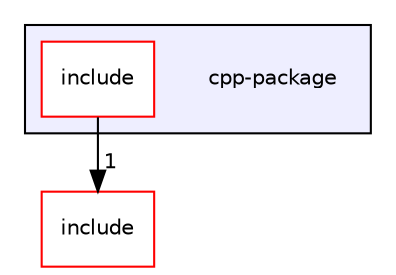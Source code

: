 digraph "cpp-package" {
  compound=true
  node [ fontsize="10", fontname="Helvetica"];
  edge [ labelfontsize="10", labelfontname="Helvetica"];
  subgraph clusterdir_c9bbcf2f7c4ed40b1b23631ec8abffa6 {
    graph [ bgcolor="#eeeeff", pencolor="black", label="" URL="dir_c9bbcf2f7c4ed40b1b23631ec8abffa6.html"];
    dir_c9bbcf2f7c4ed40b1b23631ec8abffa6 [shape=plaintext label="cpp-package"];
    dir_eb07344824255b98f70969533c25e736 [shape=box label="include" color="red" fillcolor="white" style="filled" URL="dir_eb07344824255b98f70969533c25e736.html"];
  }
  dir_d44c64559bbebec7f509842c48db8b23 [shape=box label="include" fillcolor="white" style="filled" color="red" URL="dir_d44c64559bbebec7f509842c48db8b23.html"];
  dir_eb07344824255b98f70969533c25e736->dir_d44c64559bbebec7f509842c48db8b23 [headlabel="1", labeldistance=1.5 headhref="dir_000001_000003.html"];
}
